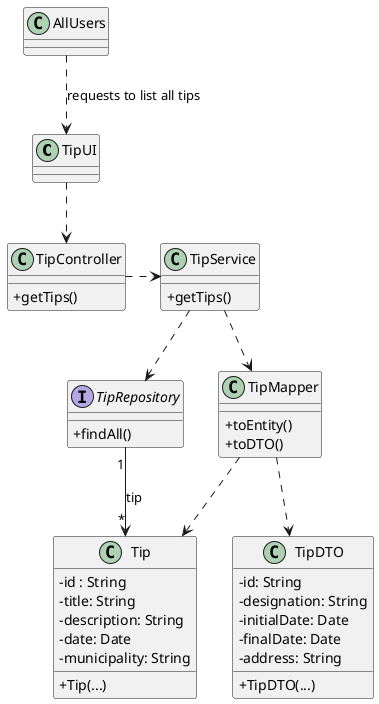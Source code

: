 @startuml
skinparam packageStyle rectangle
skinparam shadowing false
skinparam linetype polyline
skinparam classAttributeIconSize 0


class TipUI {
}

class TipController {
    + getTips()
}

class TipService {
    + getTips()
}

interface TipRepository {
    + findAll()
}

class AllUsers {
}

class Tip {
    - id : String
    - title: String
    - description: String
    - date: Date
    - municipality: String
    + Tip(...)
}


class TipMapper {
    + toEntity()
    + toDTO()
}

class TipDTO {
    - id: String
    - designation: String
    - initialDate: Date
    - finalDate: Date
    - address: String
    + TipDTO(...)
}

' --- Relacionamentos ---
AllUsers ..> TipUI : requests to list all tips
TipUI ..> TipController
TipController .> TipService
TipService ..> TipRepository
TipService ..> TipMapper
TipMapper ..> Tip
TipMapper ..> TipDTO
TipRepository "1" --> "*" Tip : tip



@enduml